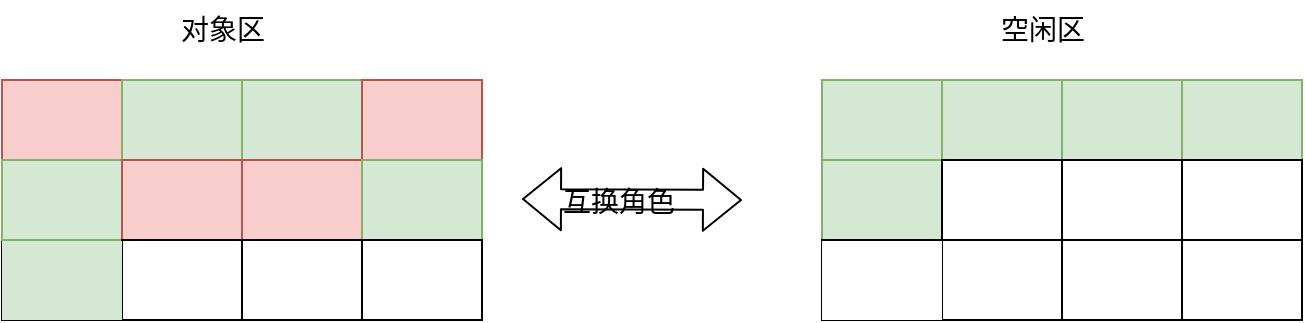 <mxfile version="24.7.16">
  <diagram name="第 1 页" id="KzfT53D-ZP4mc_7cOF-B">
    <mxGraphModel dx="954" dy="605" grid="1" gridSize="10" guides="1" tooltips="1" connect="1" arrows="1" fold="1" page="1" pageScale="1" pageWidth="827" pageHeight="1169" math="0" shadow="0">
      <root>
        <mxCell id="0" />
        <mxCell id="1" parent="0" />
        <mxCell id="AdT45wlRLXkSQNVpqV4I-115" value="" style="shape=table;startSize=0;container=1;collapsible=0;childLayout=tableLayout;labelBackgroundColor=none;rounded=1;top=1;" vertex="1" parent="1">
          <mxGeometry x="90" y="220" width="240" height="120" as="geometry" />
        </mxCell>
        <mxCell id="AdT45wlRLXkSQNVpqV4I-116" value="" style="shape=tableRow;horizontal=0;startSize=0;swimlaneHead=0;swimlaneBody=0;top=1;left=0;bottom=0;right=0;collapsible=0;dropTarget=0;fillColor=none;points=[[0,0.5],[1,0.5]];portConstraint=eastwest;labelBackgroundColor=none;rounded=1;" vertex="1" parent="AdT45wlRLXkSQNVpqV4I-115">
          <mxGeometry width="240" height="40" as="geometry" />
        </mxCell>
        <mxCell id="AdT45wlRLXkSQNVpqV4I-117" value="" style="shape=partialRectangle;html=1;whiteSpace=wrap;connectable=0;overflow=hidden;fillColor=#f8cecc;top=1;left=1;bottom=1;right=1;pointerEvents=1;labelBackgroundColor=none;rounded=1;strokeColor=#b85450;" vertex="1" parent="AdT45wlRLXkSQNVpqV4I-116">
          <mxGeometry width="60" height="40" as="geometry">
            <mxRectangle width="60" height="40" as="alternateBounds" />
          </mxGeometry>
        </mxCell>
        <mxCell id="AdT45wlRLXkSQNVpqV4I-118" value="" style="shape=partialRectangle;html=1;whiteSpace=wrap;connectable=0;overflow=hidden;fillColor=#d5e8d4;top=1;left=1;bottom=1;right=1;pointerEvents=1;labelBackgroundColor=none;rounded=1;strokeColor=#82b366;" vertex="1" parent="AdT45wlRLXkSQNVpqV4I-116">
          <mxGeometry x="60" width="60" height="40" as="geometry">
            <mxRectangle width="60" height="40" as="alternateBounds" />
          </mxGeometry>
        </mxCell>
        <mxCell id="AdT45wlRLXkSQNVpqV4I-119" value="" style="shape=partialRectangle;html=1;whiteSpace=wrap;connectable=0;overflow=hidden;fillColor=#d5e8d4;top=1;left=1;bottom=1;right=1;pointerEvents=1;labelBackgroundColor=none;rounded=1;strokeColor=#82b366;" vertex="1" parent="AdT45wlRLXkSQNVpqV4I-116">
          <mxGeometry x="120" width="60" height="40" as="geometry">
            <mxRectangle width="60" height="40" as="alternateBounds" />
          </mxGeometry>
        </mxCell>
        <mxCell id="AdT45wlRLXkSQNVpqV4I-120" value="" style="shape=partialRectangle;html=1;whiteSpace=wrap;connectable=0;overflow=hidden;fillColor=#f8cecc;top=1;left=1;bottom=1;right=1;pointerEvents=1;labelBackgroundColor=none;rounded=1;strokeColor=#b85450;" vertex="1" parent="AdT45wlRLXkSQNVpqV4I-116">
          <mxGeometry x="180" width="60" height="40" as="geometry">
            <mxRectangle width="60" height="40" as="alternateBounds" />
          </mxGeometry>
        </mxCell>
        <mxCell id="AdT45wlRLXkSQNVpqV4I-121" value="" style="shape=tableRow;horizontal=0;startSize=0;swimlaneHead=0;swimlaneBody=0;top=1;left=0;bottom=0;right=0;collapsible=0;dropTarget=0;fillColor=none;points=[[0,0.5],[1,0.5]];portConstraint=eastwest;labelBackgroundColor=none;rounded=1;" vertex="1" parent="AdT45wlRLXkSQNVpqV4I-115">
          <mxGeometry y="40" width="240" height="40" as="geometry" />
        </mxCell>
        <mxCell id="AdT45wlRLXkSQNVpqV4I-122" value="" style="shape=partialRectangle;html=1;whiteSpace=wrap;connectable=0;overflow=hidden;fillColor=#d5e8d4;top=1;left=1;bottom=1;right=1;pointerEvents=1;labelBackgroundColor=none;rounded=1;strokeColor=#82b366;" vertex="1" parent="AdT45wlRLXkSQNVpqV4I-121">
          <mxGeometry width="60" height="40" as="geometry">
            <mxRectangle width="60" height="40" as="alternateBounds" />
          </mxGeometry>
        </mxCell>
        <mxCell id="AdT45wlRLXkSQNVpqV4I-123" value="" style="shape=partialRectangle;html=1;whiteSpace=wrap;connectable=0;overflow=hidden;fillColor=#f8cecc;top=1;left=1;bottom=1;right=1;pointerEvents=1;labelBackgroundColor=none;rounded=1;strokeColor=#b85450;" vertex="1" parent="AdT45wlRLXkSQNVpqV4I-121">
          <mxGeometry x="60" width="60" height="40" as="geometry">
            <mxRectangle width="60" height="40" as="alternateBounds" />
          </mxGeometry>
        </mxCell>
        <mxCell id="AdT45wlRLXkSQNVpqV4I-124" value="" style="shape=partialRectangle;html=1;whiteSpace=wrap;connectable=0;overflow=hidden;fillColor=#f8cecc;top=1;left=1;bottom=1;right=1;pointerEvents=1;labelBackgroundColor=none;rounded=1;strokeColor=#b85450;" vertex="1" parent="AdT45wlRLXkSQNVpqV4I-121">
          <mxGeometry x="120" width="60" height="40" as="geometry">
            <mxRectangle width="60" height="40" as="alternateBounds" />
          </mxGeometry>
        </mxCell>
        <mxCell id="AdT45wlRLXkSQNVpqV4I-125" value="" style="shape=partialRectangle;html=1;whiteSpace=wrap;connectable=0;overflow=hidden;fillColor=#d5e8d4;top=1;left=1;bottom=1;right=1;pointerEvents=1;labelBackgroundColor=none;rounded=1;strokeColor=#82b366;" vertex="1" parent="AdT45wlRLXkSQNVpqV4I-121">
          <mxGeometry x="180" width="60" height="40" as="geometry">
            <mxRectangle width="60" height="40" as="alternateBounds" />
          </mxGeometry>
        </mxCell>
        <mxCell id="AdT45wlRLXkSQNVpqV4I-126" value="" style="shape=tableRow;horizontal=0;startSize=0;swimlaneHead=0;swimlaneBody=0;top=1;left=0;bottom=0;right=0;collapsible=0;dropTarget=0;fillColor=none;points=[[0,0.5],[1,0.5]];portConstraint=eastwest;labelBackgroundColor=none;rounded=1;" vertex="1" parent="AdT45wlRLXkSQNVpqV4I-115">
          <mxGeometry y="80" width="240" height="40" as="geometry" />
        </mxCell>
        <mxCell id="AdT45wlRLXkSQNVpqV4I-127" value="" style="shape=partialRectangle;html=1;whiteSpace=wrap;connectable=0;overflow=hidden;fillColor=#d5e8d4;top=1;left=0;bottom=0;right=0;pointerEvents=1;labelBackgroundColor=none;rounded=1;strokeColor=#82b366;" vertex="1" parent="AdT45wlRLXkSQNVpqV4I-126">
          <mxGeometry width="60" height="40" as="geometry">
            <mxRectangle width="60" height="40" as="alternateBounds" />
          </mxGeometry>
        </mxCell>
        <mxCell id="AdT45wlRLXkSQNVpqV4I-128" value="" style="shape=partialRectangle;html=1;whiteSpace=wrap;connectable=0;overflow=hidden;fillColor=none;top=1;left=0;bottom=0;right=0;pointerEvents=1;labelBackgroundColor=none;rounded=1;" vertex="1" parent="AdT45wlRLXkSQNVpqV4I-126">
          <mxGeometry x="60" width="60" height="40" as="geometry">
            <mxRectangle width="60" height="40" as="alternateBounds" />
          </mxGeometry>
        </mxCell>
        <mxCell id="AdT45wlRLXkSQNVpqV4I-129" value="" style="shape=partialRectangle;html=1;whiteSpace=wrap;connectable=0;overflow=hidden;fillColor=none;top=1;left=0;bottom=0;right=0;pointerEvents=1;labelBackgroundColor=none;rounded=1;" vertex="1" parent="AdT45wlRLXkSQNVpqV4I-126">
          <mxGeometry x="120" width="60" height="40" as="geometry">
            <mxRectangle width="60" height="40" as="alternateBounds" />
          </mxGeometry>
        </mxCell>
        <mxCell id="AdT45wlRLXkSQNVpqV4I-130" value="" style="shape=partialRectangle;html=1;whiteSpace=wrap;connectable=0;overflow=hidden;fillColor=none;top=1;left=0;bottom=0;right=0;pointerEvents=1;labelBackgroundColor=none;rounded=1;" vertex="1" parent="AdT45wlRLXkSQNVpqV4I-126">
          <mxGeometry x="180" width="60" height="40" as="geometry">
            <mxRectangle width="60" height="40" as="alternateBounds" />
          </mxGeometry>
        </mxCell>
        <mxCell id="AdT45wlRLXkSQNVpqV4I-131" value="" style="shape=table;startSize=0;container=1;collapsible=0;childLayout=tableLayout;labelBackgroundColor=none;rounded=1;top=1;" vertex="1" parent="1">
          <mxGeometry x="500" y="220" width="240" height="120" as="geometry" />
        </mxCell>
        <mxCell id="AdT45wlRLXkSQNVpqV4I-132" value="" style="shape=tableRow;horizontal=0;startSize=0;swimlaneHead=0;swimlaneBody=0;top=1;left=0;bottom=0;right=0;collapsible=0;dropTarget=0;fillColor=none;points=[[0,0.5],[1,0.5]];portConstraint=eastwest;labelBackgroundColor=none;rounded=1;" vertex="1" parent="AdT45wlRLXkSQNVpqV4I-131">
          <mxGeometry width="240" height="40" as="geometry" />
        </mxCell>
        <mxCell id="AdT45wlRLXkSQNVpqV4I-133" value="" style="shape=partialRectangle;html=1;whiteSpace=wrap;connectable=0;overflow=hidden;fillColor=#d5e8d4;top=1;left=1;bottom=1;right=1;pointerEvents=1;labelBackgroundColor=none;rounded=1;strokeColor=#82b366;" vertex="1" parent="AdT45wlRLXkSQNVpqV4I-132">
          <mxGeometry width="60" height="40" as="geometry">
            <mxRectangle width="60" height="40" as="alternateBounds" />
          </mxGeometry>
        </mxCell>
        <mxCell id="AdT45wlRLXkSQNVpqV4I-134" value="" style="shape=partialRectangle;html=1;whiteSpace=wrap;connectable=0;overflow=hidden;fillColor=#d5e8d4;top=1;left=1;bottom=1;right=1;pointerEvents=1;labelBackgroundColor=none;rounded=1;strokeColor=#82b366;" vertex="1" parent="AdT45wlRLXkSQNVpqV4I-132">
          <mxGeometry x="60" width="60" height="40" as="geometry">
            <mxRectangle width="60" height="40" as="alternateBounds" />
          </mxGeometry>
        </mxCell>
        <mxCell id="AdT45wlRLXkSQNVpqV4I-135" value="" style="shape=partialRectangle;html=1;whiteSpace=wrap;connectable=0;overflow=hidden;fillColor=#d5e8d4;top=1;left=1;bottom=1;right=1;pointerEvents=1;labelBackgroundColor=none;rounded=1;strokeColor=#82b366;" vertex="1" parent="AdT45wlRLXkSQNVpqV4I-132">
          <mxGeometry x="120" width="60" height="40" as="geometry">
            <mxRectangle width="60" height="40" as="alternateBounds" />
          </mxGeometry>
        </mxCell>
        <mxCell id="AdT45wlRLXkSQNVpqV4I-136" value="" style="shape=partialRectangle;html=1;whiteSpace=wrap;connectable=0;overflow=hidden;fillColor=#d5e8d4;top=1;left=1;bottom=1;right=1;pointerEvents=1;labelBackgroundColor=none;rounded=1;strokeColor=#82b366;" vertex="1" parent="AdT45wlRLXkSQNVpqV4I-132">
          <mxGeometry x="180" width="60" height="40" as="geometry">
            <mxRectangle width="60" height="40" as="alternateBounds" />
          </mxGeometry>
        </mxCell>
        <mxCell id="AdT45wlRLXkSQNVpqV4I-137" value="" style="shape=tableRow;horizontal=0;startSize=0;swimlaneHead=0;swimlaneBody=0;top=1;left=0;bottom=0;right=0;collapsible=0;dropTarget=0;fillColor=none;points=[[0,0.5],[1,0.5]];portConstraint=eastwest;labelBackgroundColor=none;rounded=1;" vertex="1" parent="AdT45wlRLXkSQNVpqV4I-131">
          <mxGeometry y="40" width="240" height="40" as="geometry" />
        </mxCell>
        <mxCell id="AdT45wlRLXkSQNVpqV4I-138" value="" style="shape=partialRectangle;html=1;whiteSpace=wrap;connectable=0;overflow=hidden;fillColor=#d5e8d4;top=1;left=1;bottom=1;right=1;pointerEvents=1;labelBackgroundColor=none;rounded=1;strokeColor=#82b366;" vertex="1" parent="AdT45wlRLXkSQNVpqV4I-137">
          <mxGeometry width="60" height="40" as="geometry">
            <mxRectangle width="60" height="40" as="alternateBounds" />
          </mxGeometry>
        </mxCell>
        <mxCell id="AdT45wlRLXkSQNVpqV4I-139" value="" style="shape=partialRectangle;html=1;whiteSpace=wrap;connectable=0;overflow=hidden;top=1;left=1;bottom=1;right=1;pointerEvents=1;labelBackgroundColor=none;rounded=1;" vertex="1" parent="AdT45wlRLXkSQNVpqV4I-137">
          <mxGeometry x="60" width="60" height="40" as="geometry">
            <mxRectangle width="60" height="40" as="alternateBounds" />
          </mxGeometry>
        </mxCell>
        <mxCell id="AdT45wlRLXkSQNVpqV4I-140" value="" style="shape=partialRectangle;html=1;whiteSpace=wrap;connectable=0;overflow=hidden;top=1;left=1;bottom=1;right=1;pointerEvents=1;labelBackgroundColor=none;rounded=1;" vertex="1" parent="AdT45wlRLXkSQNVpqV4I-137">
          <mxGeometry x="120" width="60" height="40" as="geometry">
            <mxRectangle width="60" height="40" as="alternateBounds" />
          </mxGeometry>
        </mxCell>
        <mxCell id="AdT45wlRLXkSQNVpqV4I-141" value="" style="shape=partialRectangle;html=1;whiteSpace=wrap;connectable=0;overflow=hidden;top=1;left=1;bottom=1;right=1;pointerEvents=1;labelBackgroundColor=none;rounded=1;" vertex="1" parent="AdT45wlRLXkSQNVpqV4I-137">
          <mxGeometry x="180" width="60" height="40" as="geometry">
            <mxRectangle width="60" height="40" as="alternateBounds" />
          </mxGeometry>
        </mxCell>
        <mxCell id="AdT45wlRLXkSQNVpqV4I-142" value="" style="shape=tableRow;horizontal=0;startSize=0;swimlaneHead=0;swimlaneBody=0;top=1;left=0;bottom=0;right=0;collapsible=0;dropTarget=0;fillColor=none;points=[[0,0.5],[1,0.5]];portConstraint=eastwest;labelBackgroundColor=none;rounded=1;" vertex="1" parent="AdT45wlRLXkSQNVpqV4I-131">
          <mxGeometry y="80" width="240" height="40" as="geometry" />
        </mxCell>
        <mxCell id="AdT45wlRLXkSQNVpqV4I-143" value="" style="shape=partialRectangle;html=1;whiteSpace=wrap;connectable=0;overflow=hidden;top=1;left=0;bottom=0;right=0;pointerEvents=1;labelBackgroundColor=none;rounded=1;" vertex="1" parent="AdT45wlRLXkSQNVpqV4I-142">
          <mxGeometry width="60" height="40" as="geometry">
            <mxRectangle width="60" height="40" as="alternateBounds" />
          </mxGeometry>
        </mxCell>
        <mxCell id="AdT45wlRLXkSQNVpqV4I-144" value="" style="shape=partialRectangle;html=1;whiteSpace=wrap;connectable=0;overflow=hidden;fillColor=none;top=1;left=0;bottom=0;right=0;pointerEvents=1;labelBackgroundColor=none;rounded=1;" vertex="1" parent="AdT45wlRLXkSQNVpqV4I-142">
          <mxGeometry x="60" width="60" height="40" as="geometry">
            <mxRectangle width="60" height="40" as="alternateBounds" />
          </mxGeometry>
        </mxCell>
        <mxCell id="AdT45wlRLXkSQNVpqV4I-145" value="" style="shape=partialRectangle;html=1;whiteSpace=wrap;connectable=0;overflow=hidden;fillColor=none;top=1;left=0;bottom=0;right=0;pointerEvents=1;labelBackgroundColor=none;rounded=1;" vertex="1" parent="AdT45wlRLXkSQNVpqV4I-142">
          <mxGeometry x="120" width="60" height="40" as="geometry">
            <mxRectangle width="60" height="40" as="alternateBounds" />
          </mxGeometry>
        </mxCell>
        <mxCell id="AdT45wlRLXkSQNVpqV4I-146" value="" style="shape=partialRectangle;html=1;whiteSpace=wrap;connectable=0;overflow=hidden;fillColor=none;top=1;left=0;bottom=0;right=0;pointerEvents=1;labelBackgroundColor=none;rounded=1;" vertex="1" parent="AdT45wlRLXkSQNVpqV4I-142">
          <mxGeometry x="180" width="60" height="40" as="geometry">
            <mxRectangle width="60" height="40" as="alternateBounds" />
          </mxGeometry>
        </mxCell>
        <mxCell id="AdT45wlRLXkSQNVpqV4I-147" value="对象区" style="text;html=1;align=center;verticalAlign=middle;resizable=0;points=[];autosize=1;strokeColor=none;fillColor=none;fontFamily=Helvetica;fontSize=14;fontColor=default;labelBackgroundColor=none;" vertex="1" parent="1">
          <mxGeometry x="165" y="180" width="70" height="30" as="geometry" />
        </mxCell>
        <mxCell id="AdT45wlRLXkSQNVpqV4I-148" value="空闲区" style="text;html=1;align=center;verticalAlign=middle;resizable=0;points=[];autosize=1;strokeColor=none;fillColor=none;fontFamily=Helvetica;fontSize=14;fontColor=default;labelBackgroundColor=none;" vertex="1" parent="1">
          <mxGeometry x="575" y="180" width="70" height="30" as="geometry" />
        </mxCell>
        <mxCell id="AdT45wlRLXkSQNVpqV4I-149" value="" style="shape=flexArrow;endArrow=classic;startArrow=classic;html=1;rounded=1;fontFamily=Helvetica;fontSize=12;fontColor=default;labelBackgroundColor=none;" edge="1" parent="1">
          <mxGeometry width="100" height="100" relative="1" as="geometry">
            <mxPoint x="350" y="279.5" as="sourcePoint" />
            <mxPoint x="460" y="280" as="targetPoint" />
          </mxGeometry>
        </mxCell>
        <mxCell id="AdT45wlRLXkSQNVpqV4I-150" value="&lt;font style=&quot;font-size: 14px;&quot;&gt;互换角色&lt;/font&gt;" style="edgeLabel;html=1;align=center;verticalAlign=middle;resizable=0;points=[];rounded=1;strokeColor=default;fontFamily=Helvetica;fontSize=12;fontColor=default;labelBackgroundColor=none;fillColor=default;" vertex="1" connectable="0" parent="AdT45wlRLXkSQNVpqV4I-149">
          <mxGeometry x="-0.129" y="-1" relative="1" as="geometry">
            <mxPoint as="offset" />
          </mxGeometry>
        </mxCell>
      </root>
    </mxGraphModel>
  </diagram>
</mxfile>
